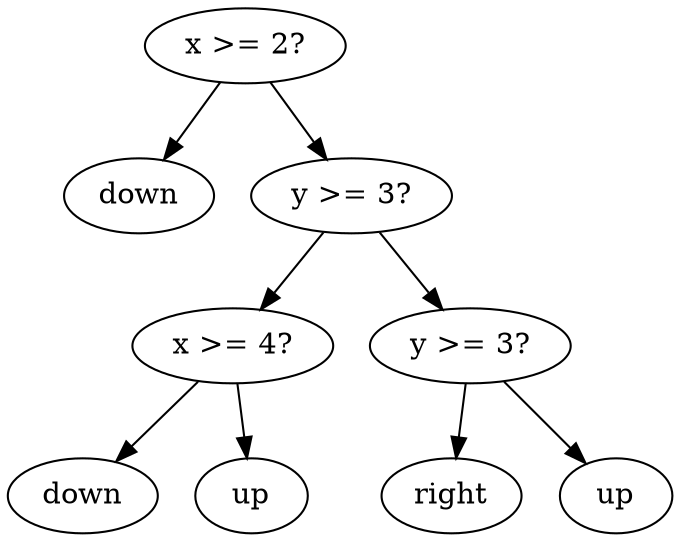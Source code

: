 digraph tree {
    "0x0" [label="x >= 2?"];
    "0x1" [label="down"];
    "0x2" [label="y >= 3?"];
    "0x3" [label="x >= 4?"];
    "0x4" [label="down"];
    "0x5" [label="up"];
    "0x6" [label="y >= 3?"];
    "0x7" [label="right"];
    "0x8" [label="up"];
    "0x0" -> "0x1";
    "0x0" -> "0x2";
    "0x2" -> "0x3";
    "0x2" -> "0x6";
    "0x3" -> "0x4";
    "0x3" -> "0x5";
    "0x6" -> "0x7";
    "0x6" -> "0x8";
}
